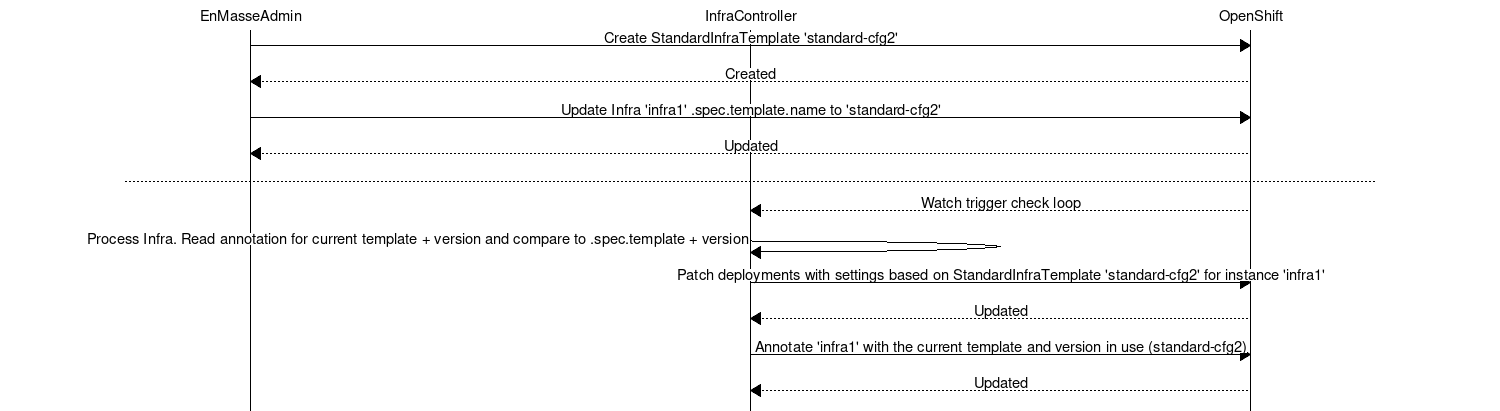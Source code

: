 msc {
    hscale="2.5";
    EnMasseAdmin,InfraController,OpenShift;

    EnMasseAdmin => OpenShift[ label = "Create StandardInfraTemplate 'standard-cfg2'" ];
    EnMasseAdmin << OpenShift [ label = "Created" ];

    EnMasseAdmin => OpenShift[ label = "Update Infra 'infra1' .spec.template.name to 'standard-cfg2'" ];
    EnMasseAdmin << OpenShift [ label = "Updated" ];
    --- ;

    InfraController << OpenShift [ label = "Watch trigger check loop" ];
    InfraController => InfraController [ label = "Process Infra. Read annotation for current template + version and compare to .spec.template + version" ];
    InfraController => OpenShift [ label = "Patch deployments with settings based on StandardInfraTemplate 'standard-cfg2' for instance 'infra1'" ];
    InfraController << OpenShift [ label = "Updated" ];
    InfraController => OpenShift [ label = "Annotate 'infra1' with the current template and version in use (standard-cfg2)" ];
    InfraController << OpenShift [ label = "Updated" ];
}

